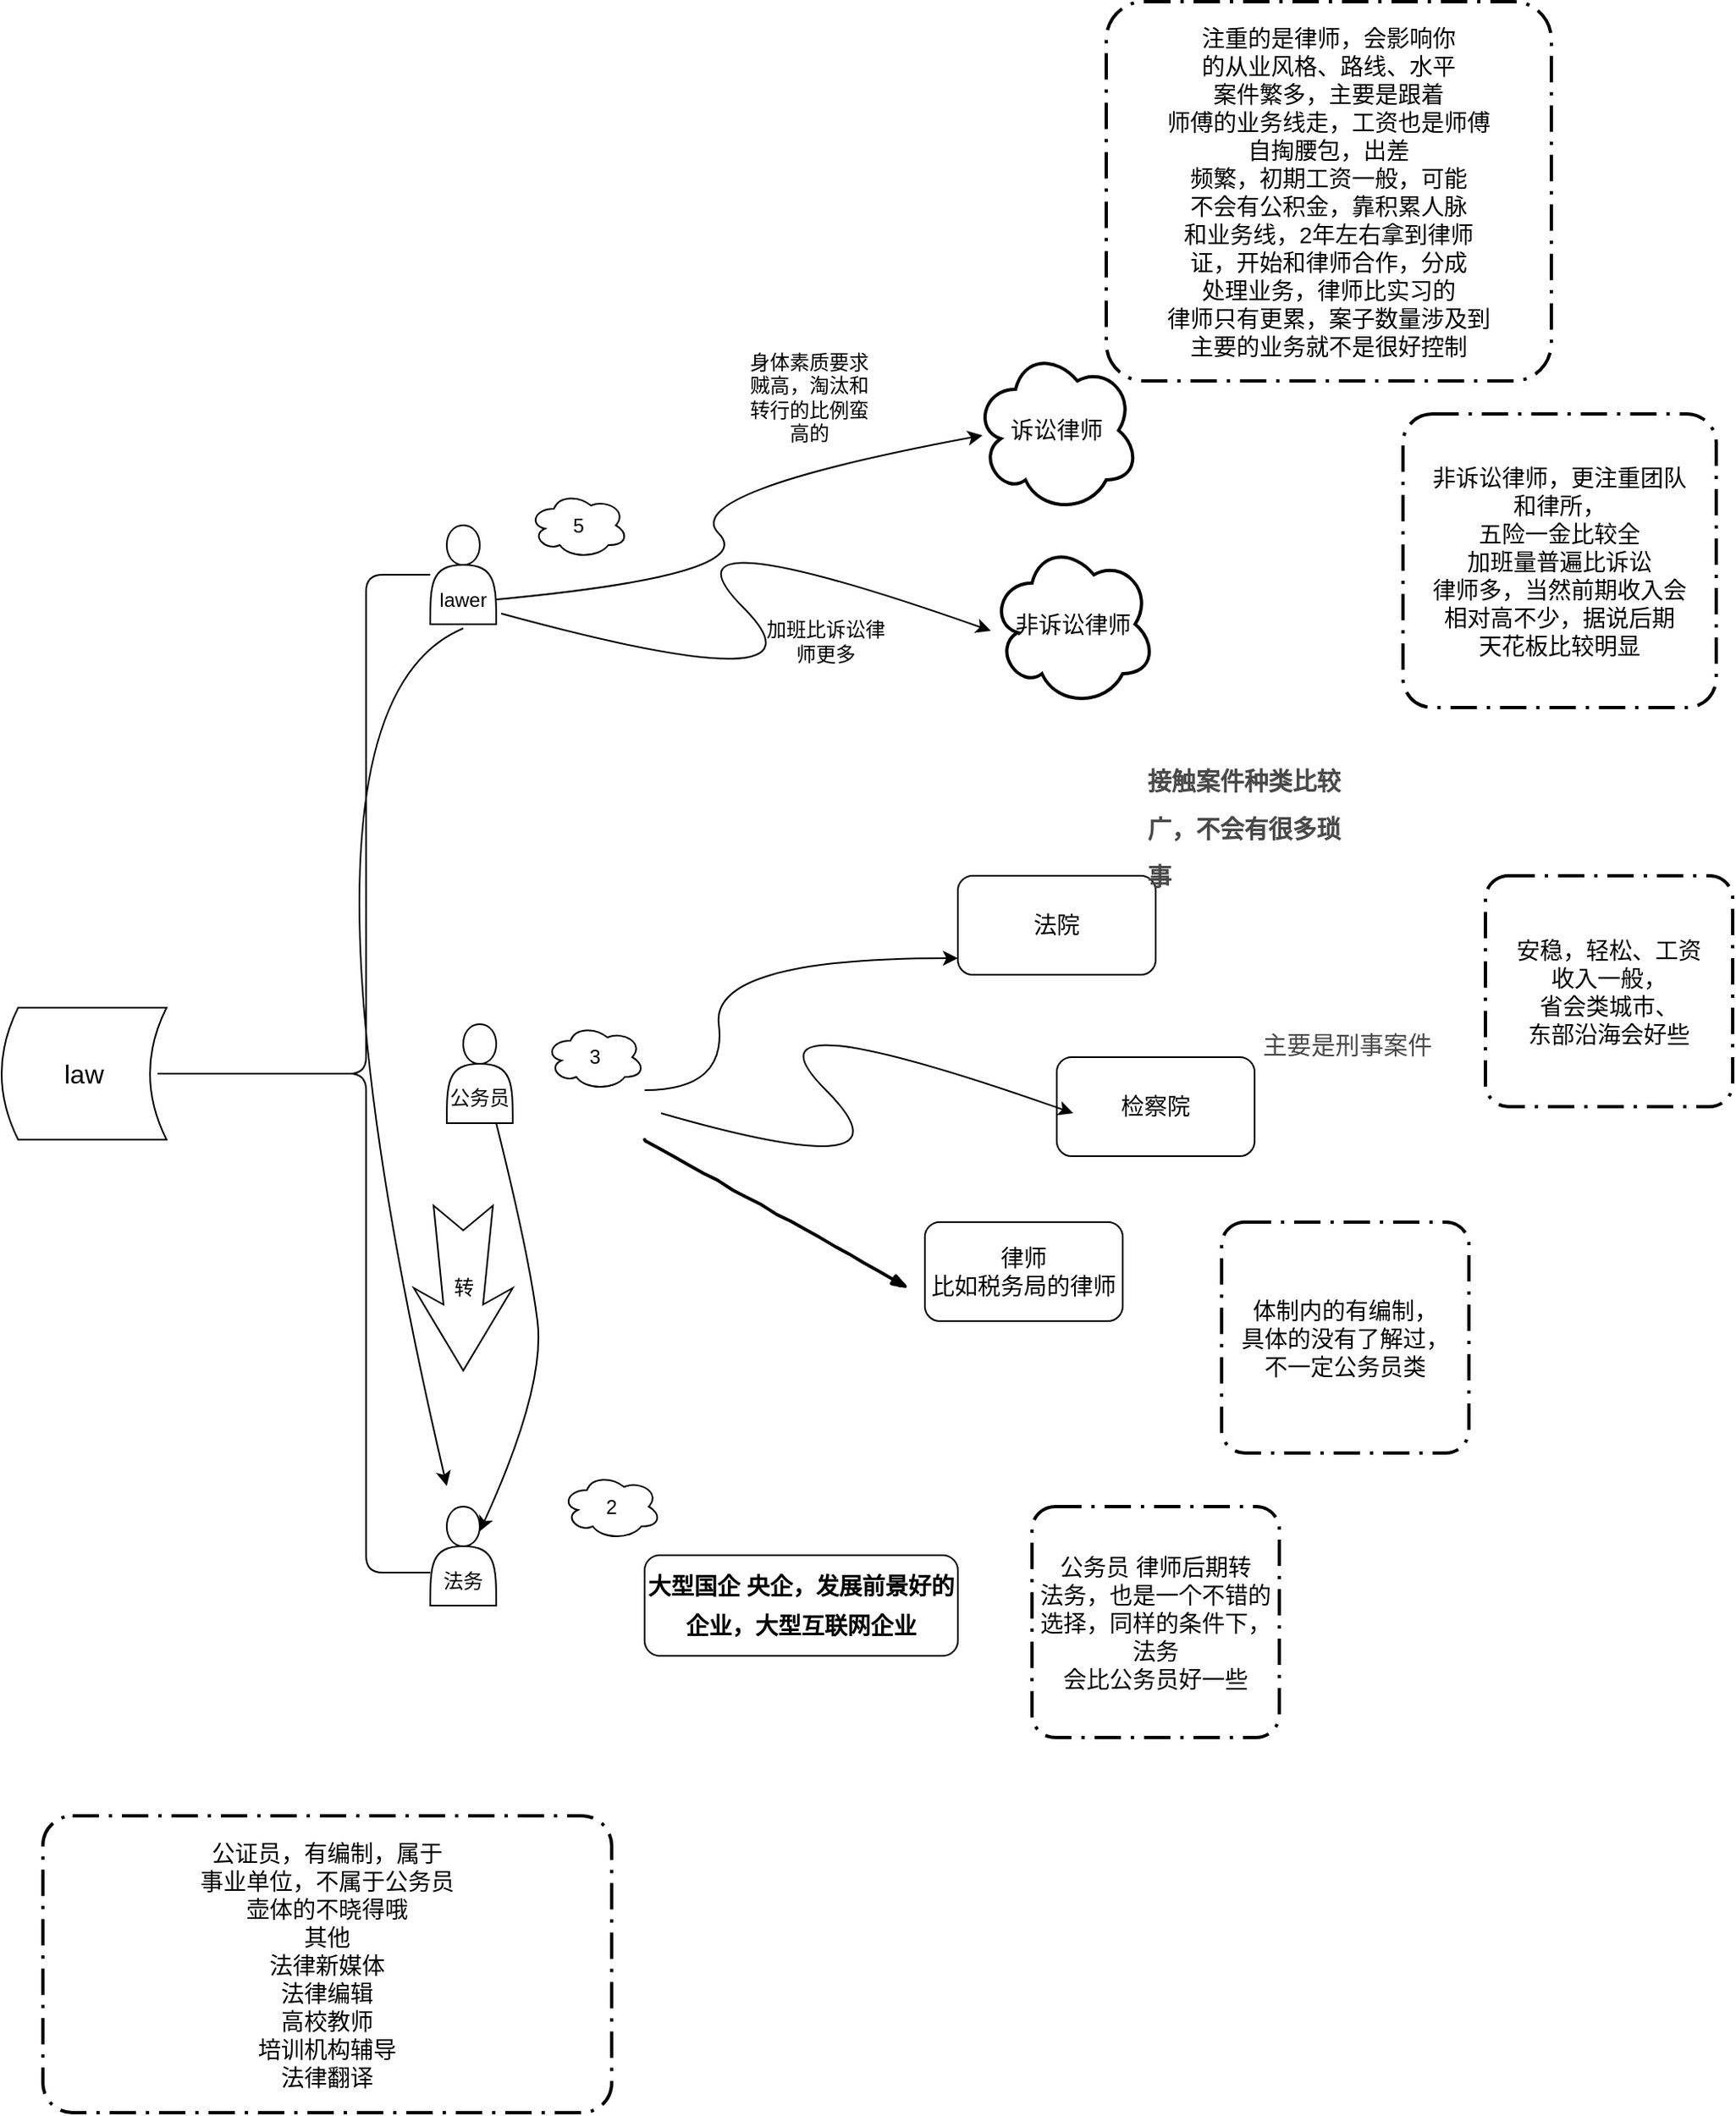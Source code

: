 <mxfile version="12.1.3" type="github" pages="1">
  <diagram id="VBOkQ_S7a9ot1E7_a6rG" name="Page-1">
    <mxGraphModel dx="932" dy="448" grid="1" gridSize="10" guides="1" tooltips="1" connect="1" arrows="1" fold="1" page="1" pageScale="1" pageWidth="1654" pageHeight="2336" math="0" shadow="0">
      <root>
        <mxCell id="0"/>
        <mxCell id="1" parent="0"/>
        <mxCell id="ZTXmPjuoZ7FuK3dKGlyl-37" value="&lt;br&gt;&lt;br&gt;法务" style="shape=actor;whiteSpace=wrap;html=1;" parent="1" vertex="1">
          <mxGeometry x="310" y="1262.5" width="40" height="60" as="geometry"/>
        </mxCell>
        <mxCell id="ZTXmPjuoZ7FuK3dKGlyl-33" value="law" style="shape=dataStorage;whiteSpace=wrap;html=1;fontSize=16;" parent="1" vertex="1">
          <mxGeometry x="50" y="960" width="100" height="80" as="geometry"/>
        </mxCell>
        <mxCell id="ZTXmPjuoZ7FuK3dKGlyl-34" value="" style="shape=curlyBracket;whiteSpace=wrap;html=1;rounded=1;size=0.771;" parent="1" vertex="1">
          <mxGeometry x="140" y="697.5" width="170" height="605" as="geometry"/>
        </mxCell>
        <mxCell id="ZTXmPjuoZ7FuK3dKGlyl-35" value="&lt;br&gt;&lt;br&gt;lawer" style="shape=actor;whiteSpace=wrap;html=1;" parent="1" vertex="1">
          <mxGeometry x="310" y="667.5" width="40" height="60" as="geometry"/>
        </mxCell>
        <mxCell id="ZTXmPjuoZ7FuK3dKGlyl-36" value="&lt;br&gt;&lt;br&gt;公务员" style="shape=actor;whiteSpace=wrap;html=1;" parent="1" vertex="1">
          <mxGeometry x="320" y="970" width="40" height="60" as="geometry"/>
        </mxCell>
        <mxCell id="ZTXmPjuoZ7FuK3dKGlyl-38" value="5" style="ellipse;shape=cloud;whiteSpace=wrap;html=1;" parent="1" vertex="1">
          <mxGeometry x="370" y="647.5" width="60" height="40" as="geometry"/>
        </mxCell>
        <mxCell id="ZTXmPjuoZ7FuK3dKGlyl-39" value="3" style="ellipse;shape=cloud;whiteSpace=wrap;html=1;" parent="1" vertex="1">
          <mxGeometry x="380" y="970" width="60" height="40" as="geometry"/>
        </mxCell>
        <mxCell id="ZTXmPjuoZ7FuK3dKGlyl-40" value="2" style="ellipse;shape=cloud;whiteSpace=wrap;html=1;" parent="1" vertex="1">
          <mxGeometry x="390" y="1242.5" width="60" height="40" as="geometry"/>
        </mxCell>
        <mxCell id="ZTXmPjuoZ7FuK3dKGlyl-41" value="" style="curved=1;endArrow=classic;html=1;" parent="1" edge="1">
          <mxGeometry width="50" height="50" relative="1" as="geometry">
            <mxPoint x="440" y="1010" as="sourcePoint"/>
            <mxPoint x="630" y="930" as="targetPoint"/>
            <Array as="points">
              <mxPoint x="490" y="1010"/>
              <mxPoint x="480" y="930"/>
            </Array>
          </mxGeometry>
        </mxCell>
        <mxCell id="ZTXmPjuoZ7FuK3dKGlyl-44" value="" style="endArrow=classic;html=1;curved=1;verticalAlign=top;exitX=1.075;exitY=0.892;exitDx=0;exitDy=0;exitPerimeter=0;" parent="1" source="ZTXmPjuoZ7FuK3dKGlyl-35" edge="1">
          <mxGeometry width="50" height="50" relative="1" as="geometry">
            <mxPoint x="400" y="731.5" as="sourcePoint"/>
            <mxPoint x="650" y="731.5" as="targetPoint"/>
            <Array as="points">
              <mxPoint x="560" y="777.5"/>
              <mxPoint x="440" y="657.5"/>
            </Array>
          </mxGeometry>
        </mxCell>
        <mxCell id="ZTXmPjuoZ7FuK3dKGlyl-45" value="法院" style="rounded=1;whiteSpace=wrap;html=1;fontSize=14;" parent="1" vertex="1">
          <mxGeometry x="630" y="880" width="120" height="60" as="geometry"/>
        </mxCell>
        <mxCell id="ZTXmPjuoZ7FuK3dKGlyl-46" value="检察院" style="rounded=1;whiteSpace=wrap;html=1;fontSize=14;" parent="1" vertex="1">
          <mxGeometry x="690" y="990" width="120" height="60" as="geometry"/>
        </mxCell>
        <mxCell id="ZTXmPjuoZ7FuK3dKGlyl-49" value="&lt;h1&gt;&lt;span style=&quot;color: rgb(73, 73, 73); font-size: 11pt;&quot;&gt;接触案件种类比较广，不会有很多琐事&lt;/span&gt;&lt;br&gt;&lt;/h1&gt;" style="text;html=1;strokeColor=none;fillColor=none;spacing=5;spacingTop=-20;whiteSpace=wrap;overflow=hidden;rounded=0;fontStyle=1" parent="1" vertex="1">
          <mxGeometry x="740" y="800" width="130" height="98" as="geometry"/>
        </mxCell>
        <mxCell id="ZTXmPjuoZ7FuK3dKGlyl-50" value="&lt;h1&gt;&lt;br&gt;&lt;/h1&gt;&lt;p&gt;&lt;span&gt;&lt;/span&gt;&lt;/p&gt;&lt;p class=&quot;ql-long-23941791&quot; style=&quot;line-height: 1.7 ; margin-bottom: 0pt ; margin-top: 0pt ; font-size: 11pt ; color: #494949&quot;&gt;&lt;span&gt;&lt;/span&gt;&lt;/p&gt;&lt;p class=&quot;ql-long-23941791&quot; style=&quot;line-height: 1.7 ; margin-bottom: 0pt ; margin-top: 0pt ; font-size: 11pt ; color: #494949&quot;&gt;&lt;span class=&quot;ql-author-23941791&quot;&gt;主要是刑事案件&lt;/span&gt;&lt;/p&gt;" style="text;html=1;strokeColor=none;fillColor=none;spacing=5;spacingTop=-20;whiteSpace=wrap;overflow=hidden;rounded=0;" parent="1" vertex="1">
          <mxGeometry x="810" y="920" width="190" height="70" as="geometry"/>
        </mxCell>
        <mxCell id="ZTXmPjuoZ7FuK3dKGlyl-57" value="安稳，轻松、工资&#xa;收入一般，&#xa;省会类城市、&#xa;东部沿海会好些" style="rounded=1;arcSize=10;dashed=1;strokeColor=#000000;fillColor=none;gradientColor=none;dashPattern=8 3 1 3;strokeWidth=2;fontSize=14;" parent="1" vertex="1">
          <mxGeometry x="950" y="880" width="150" height="140" as="geometry"/>
        </mxCell>
        <mxCell id="ZTXmPjuoZ7FuK3dKGlyl-62" value="诉讼律师" style="ellipse;shape=cloud;strokeWidth=2;fontSize=14;whiteSpace=wrap;html=1;align=center;" parent="1" vertex="1">
          <mxGeometry x="640" y="560" width="100" height="100" as="geometry"/>
        </mxCell>
        <mxCell id="ZTXmPjuoZ7FuK3dKGlyl-63" value="" style="curved=1;endArrow=classic;html=1;exitX=1;exitY=0.75;exitDx=0;exitDy=0;entryX=0.05;entryY=0.53;entryDx=0;entryDy=0;entryPerimeter=0;" parent="1" source="ZTXmPjuoZ7FuK3dKGlyl-35" target="ZTXmPjuoZ7FuK3dKGlyl-62" edge="1">
          <mxGeometry width="50" height="50" relative="1" as="geometry">
            <mxPoint x="460" y="697.5" as="sourcePoint"/>
            <mxPoint x="510" y="647.5" as="targetPoint"/>
            <Array as="points">
              <mxPoint x="510" y="697.5"/>
              <mxPoint x="460" y="647.5"/>
            </Array>
          </mxGeometry>
        </mxCell>
        <mxCell id="ZTXmPjuoZ7FuK3dKGlyl-65" value="非诉讼律师" style="ellipse;shape=cloud;strokeWidth=2;fontSize=14;whiteSpace=wrap;html=1;align=center;" parent="1" vertex="1">
          <mxGeometry x="650" y="677.5" width="100" height="100" as="geometry"/>
        </mxCell>
        <mxCell id="ZTXmPjuoZ7FuK3dKGlyl-66" value="" style="endArrow=classic;html=1;curved=1;verticalAlign=top;" parent="1" edge="1">
          <mxGeometry width="50" height="50" relative="1" as="geometry">
            <mxPoint x="450" y="1024" as="sourcePoint"/>
            <mxPoint x="700" y="1024" as="targetPoint"/>
            <Array as="points">
              <mxPoint x="610" y="1070"/>
              <mxPoint x="490" y="950"/>
            </Array>
          </mxGeometry>
        </mxCell>
        <mxCell id="ZTXmPjuoZ7FuK3dKGlyl-68" value="身体素质要求贼高，淘汰和转行的比例蛮高的" style="text;html=1;strokeColor=none;fillColor=none;align=center;verticalAlign=middle;whiteSpace=wrap;rounded=0;" parent="1" vertex="1">
          <mxGeometry x="500" y="580" width="80" height="20" as="geometry"/>
        </mxCell>
        <mxCell id="ZTXmPjuoZ7FuK3dKGlyl-71" value="加班比诉讼律师更多" style="text;html=1;strokeColor=none;fillColor=none;align=center;verticalAlign=middle;whiteSpace=wrap;rounded=0;" parent="1" vertex="1">
          <mxGeometry x="510" y="727.5" width="80" height="20" as="geometry"/>
        </mxCell>
        <mxCell id="ZTXmPjuoZ7FuK3dKGlyl-73" value="注重的是律师，会影响你&#xa;的从业风格、路线、水平&#xa;案件繁多，主要是跟着&#xa;师傅的业务线走，工资也是师傅&#xa;自掏腰包，出差&#xa;频繁，初期工资一般，可能&#xa;不会有公积金，靠积累人脉&#xa;和业务线，2年左右拿到律师&#xa;证，开始和律师合作，分成&#xa;处理业务，律师比实习的&#xa;律师只有更累，案子数量涉及到&#xa;主要的业务就不是很好控制" style="rounded=1;arcSize=10;dashed=1;strokeColor=#000000;fillColor=none;gradientColor=none;dashPattern=8 3 1 3;strokeWidth=2;fontSize=14;" parent="1" vertex="1">
          <mxGeometry x="720" y="350" width="270" height="230" as="geometry"/>
        </mxCell>
        <mxCell id="ZTXmPjuoZ7FuK3dKGlyl-74" value="非诉讼律师，更注重团队&#xa;和律所，&#xa;五险一金比较全&#xa;加班量普遍比诉讼&#xa;律师多，当然前期收入会&#xa;相对高不少，据说后期&#xa;天花板比较明显" style="rounded=1;arcSize=10;dashed=1;strokeColor=#000000;fillColor=none;gradientColor=none;dashPattern=8 3 1 3;strokeWidth=2;fontSize=14;" parent="1" vertex="1">
          <mxGeometry x="900" y="600" width="190" height="178" as="geometry"/>
        </mxCell>
        <mxCell id="ZTXmPjuoZ7FuK3dKGlyl-76" value="" style="rounded=0;comic=1;strokeWidth=2;endArrow=blockThin;html=1;fontFamily=Comic Sans MS;fontStyle=1;" parent="1" edge="1">
          <mxGeometry width="50" height="50" relative="1" as="geometry">
            <mxPoint x="440" y="1040" as="sourcePoint"/>
            <mxPoint x="600" y="1130" as="targetPoint"/>
          </mxGeometry>
        </mxCell>
        <mxCell id="ZTXmPjuoZ7FuK3dKGlyl-77" value="律师&lt;br style=&quot;font-size: 14px;&quot;&gt;比如税务局的律师" style="rounded=1;whiteSpace=wrap;html=1;fontSize=14;" parent="1" vertex="1">
          <mxGeometry x="610" y="1090" width="120" height="60" as="geometry"/>
        </mxCell>
        <mxCell id="ZTXmPjuoZ7FuK3dKGlyl-78" value="体制内的有编制，&#xa;具体的没有了解过，&#xa;不一定公务员类" style="rounded=1;arcSize=10;dashed=1;strokeColor=#000000;fillColor=none;gradientColor=none;dashPattern=8 3 1 3;strokeWidth=2;fontSize=14;" parent="1" vertex="1">
          <mxGeometry x="790" y="1090" width="150" height="140" as="geometry"/>
        </mxCell>
        <mxCell id="ZTXmPjuoZ7FuK3dKGlyl-79" value="&lt;span style=&quot;font-size: 14px&quot;&gt;&lt;p class=&quot;ql-long-23941791&quot; style=&quot;line-height: 1.7 ; margin-bottom: 0pt ; margin-top: 0pt ; font-size: 14px&quot;&gt;&lt;span class=&quot;ql-author-23941791&quot; style=&quot;font-size: 14px&quot;&gt;大型国企 央企，发展前景好的企业，大型互联网企业&lt;/span&gt;&lt;/p&gt;&lt;/span&gt;" style="rounded=1;whiteSpace=wrap;html=1;fontSize=14;fontStyle=1" parent="1" vertex="1">
          <mxGeometry x="440" y="1292" width="190" height="61" as="geometry"/>
        </mxCell>
        <mxCell id="ZTXmPjuoZ7FuK3dKGlyl-81" value="" style="curved=1;endArrow=classic;html=1;" parent="1" edge="1">
          <mxGeometry width="50" height="50" relative="1" as="geometry">
            <mxPoint x="330" y="730" as="sourcePoint"/>
            <mxPoint x="320" y="1250" as="targetPoint"/>
            <Array as="points">
              <mxPoint x="210" y="780"/>
            </Array>
          </mxGeometry>
        </mxCell>
        <mxCell id="ZTXmPjuoZ7FuK3dKGlyl-82" value="" style="curved=1;endArrow=classic;html=1;exitX=0.75;exitY=1;exitDx=0;exitDy=0;entryX=0.75;entryY=0.25;entryDx=0;entryDy=0;entryPerimeter=0;" parent="1" source="ZTXmPjuoZ7FuK3dKGlyl-36" target="ZTXmPjuoZ7FuK3dKGlyl-37" edge="1">
          <mxGeometry width="50" height="50" relative="1" as="geometry">
            <mxPoint x="520" y="1110" as="sourcePoint"/>
            <mxPoint x="330" y="1190" as="targetPoint"/>
            <Array as="points">
              <mxPoint x="370" y="1110"/>
              <mxPoint x="380" y="1190"/>
            </Array>
          </mxGeometry>
        </mxCell>
        <mxCell id="ZTXmPjuoZ7FuK3dKGlyl-86" value="转" style="html=1;shadow=0;dashed=0;align=center;verticalAlign=middle;shape=mxgraph.arrows2.stylisedArrow;dy=0.6;dx=40;notch=15;feather=0.4;fontSize=12;direction=south;" parent="1" vertex="1">
          <mxGeometry x="300" y="1080" width="60" height="100" as="geometry"/>
        </mxCell>
        <mxCell id="ZTXmPjuoZ7FuK3dKGlyl-87" value="公证员，有编制，属于&#xa;事业单位，不属于公务员&#xa;壶体的不晓得哦&#xa;其他&#xa;法律新媒体&#xa;法律编辑&#xa;高校教师&#xa;培训机构辅导&#xa;法律翻译" style="rounded=1;arcSize=10;dashed=1;strokeColor=#000000;fillColor=none;gradientColor=none;dashPattern=8 3 1 3;strokeWidth=2;fontSize=14;" parent="1" vertex="1">
          <mxGeometry x="75" y="1450" width="345" height="180" as="geometry"/>
        </mxCell>
        <mxCell id="ZTXmPjuoZ7FuK3dKGlyl-88" value="公务员 律师后期转&#xa;法务，也是一个不错的&#xa;选择，同样的条件下，&#xa;法务&#xa;会比公务员好一些" style="rounded=1;arcSize=10;dashed=1;strokeColor=#000000;fillColor=none;gradientColor=none;dashPattern=8 3 1 3;strokeWidth=2;fontSize=14;" parent="1" vertex="1">
          <mxGeometry x="675" y="1262.5" width="150" height="140" as="geometry"/>
        </mxCell>
      </root>
    </mxGraphModel>
  </diagram>
</mxfile>
